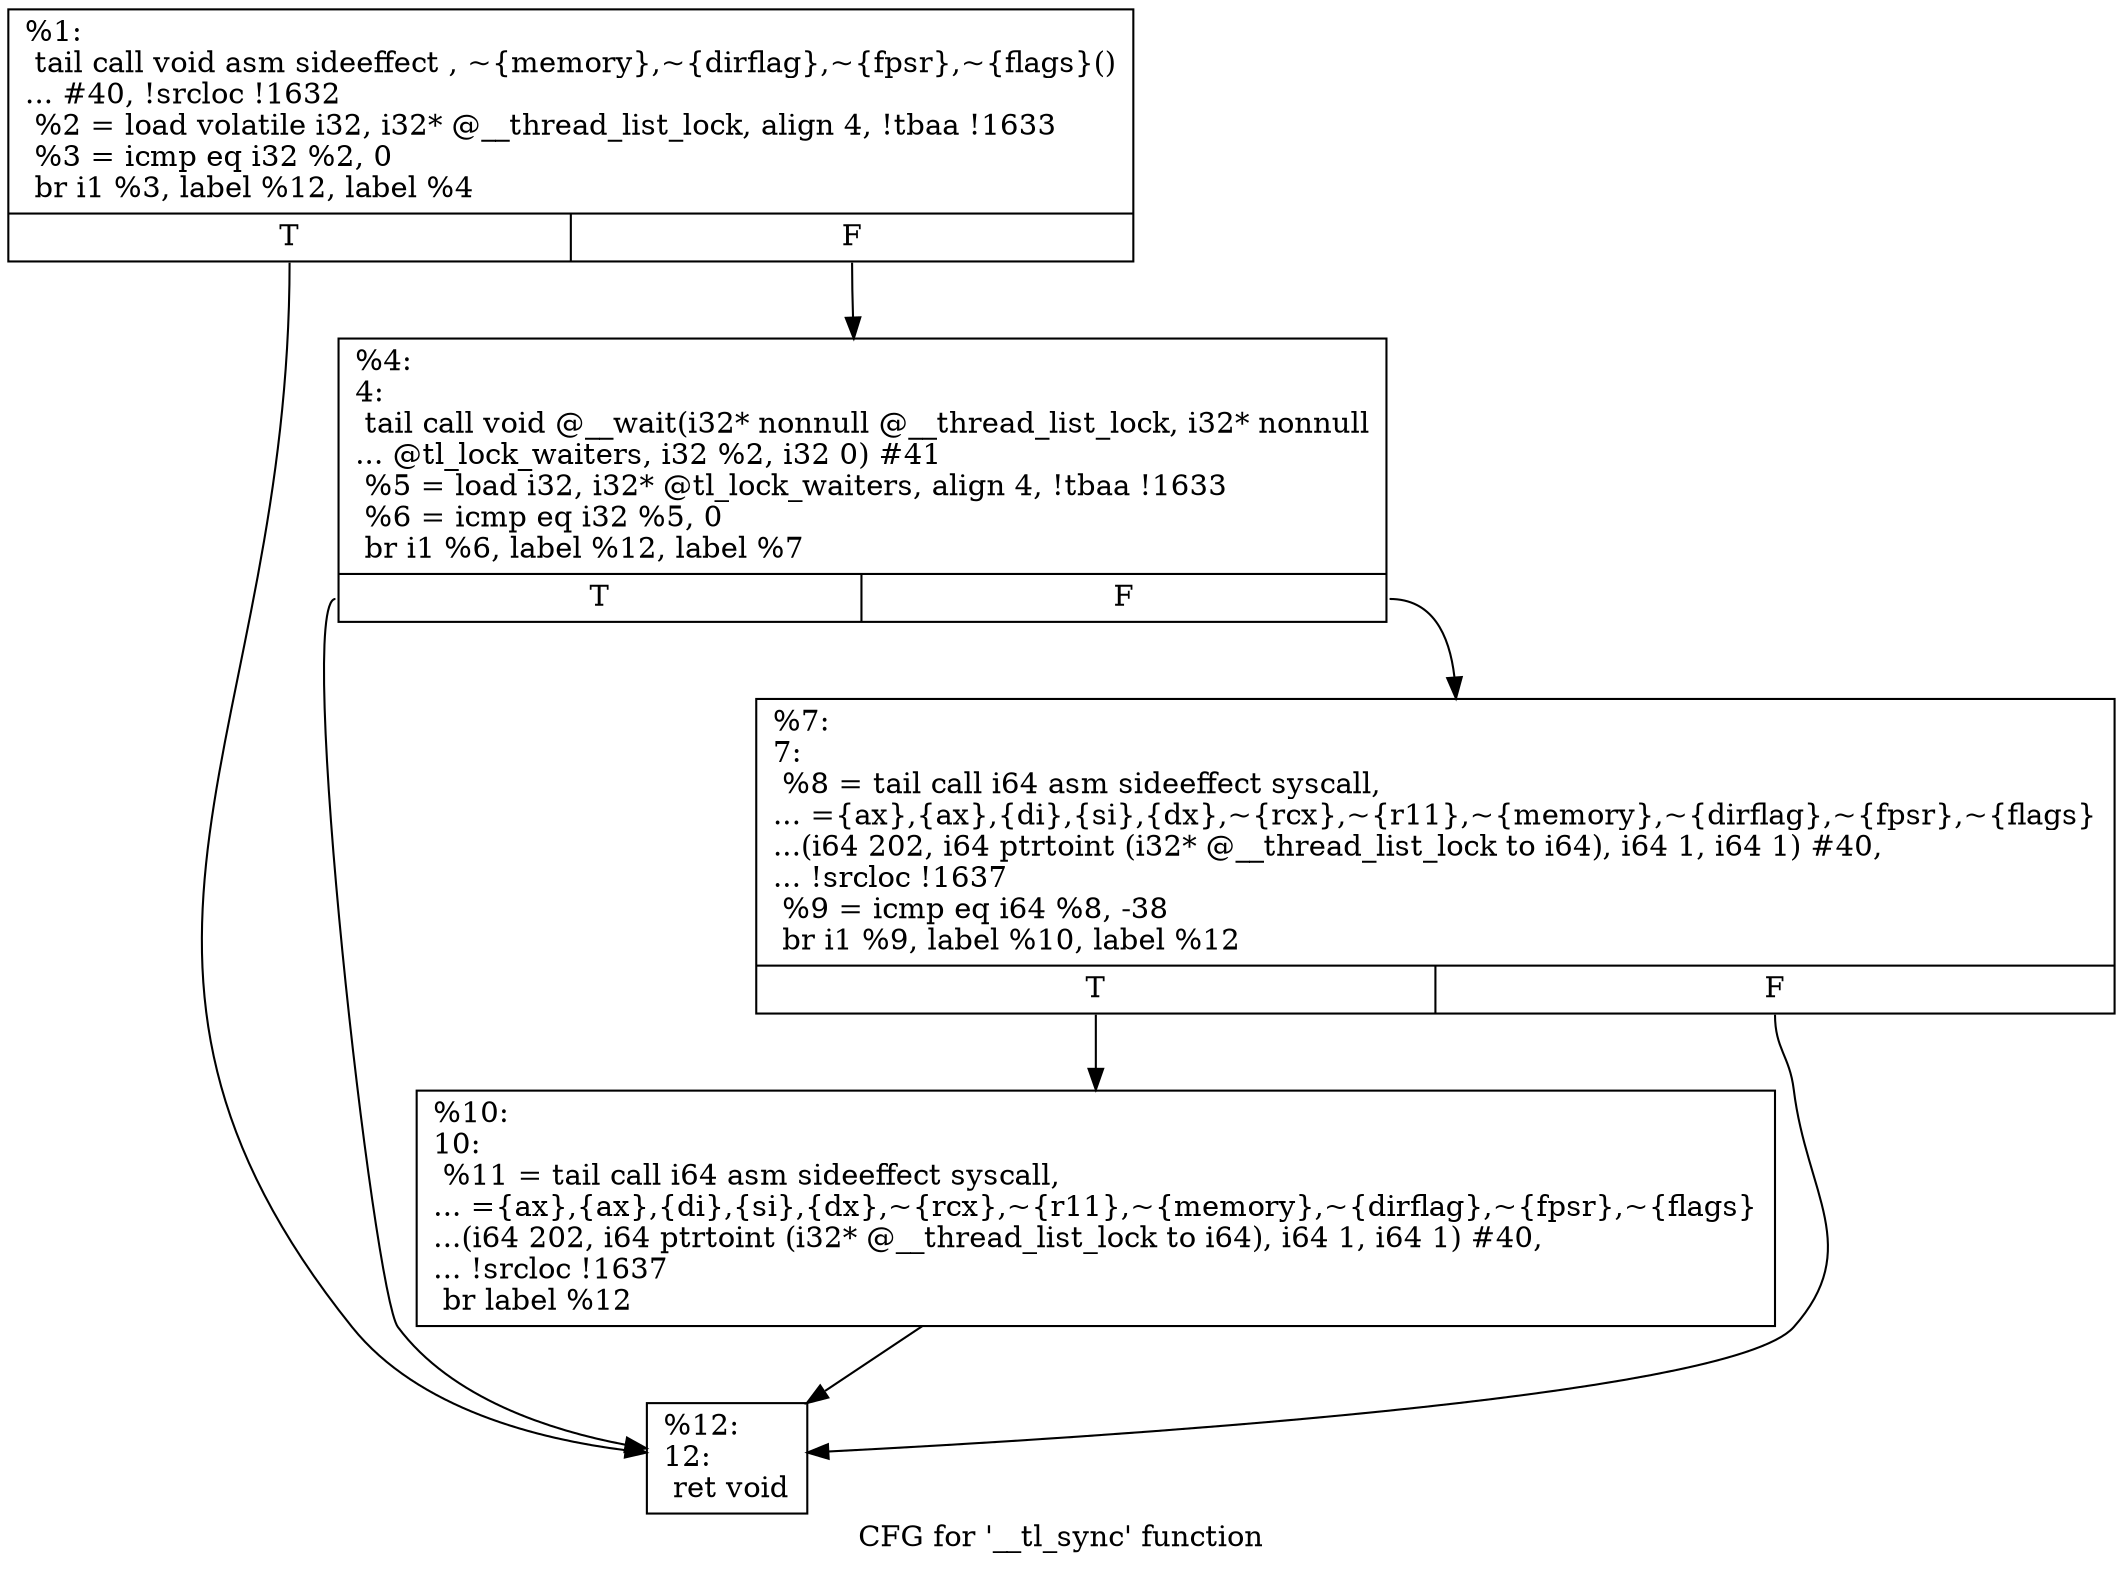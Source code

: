 digraph "CFG for '__tl_sync' function" {
	label="CFG for '__tl_sync' function";

	Node0x1cff6a0 [shape=record,label="{%1:\l  tail call void asm sideeffect , ~\{memory\},~\{dirflag\},~\{fpsr\},~\{flags\}()\l... #40, !srcloc !1632\l  %2 = load volatile i32, i32* @__thread_list_lock, align 4, !tbaa !1633\l  %3 = icmp eq i32 %2, 0\l  br i1 %3, label %12, label %4\l|{<s0>T|<s1>F}}"];
	Node0x1cff6a0:s0 -> Node0x1cff810;
	Node0x1cff6a0:s1 -> Node0x1cff720;
	Node0x1cff720 [shape=record,label="{%4:\l4:                                                \l  tail call void @__wait(i32* nonnull @__thread_list_lock, i32* nonnull\l... @tl_lock_waiters, i32 %2, i32 0) #41\l  %5 = load i32, i32* @tl_lock_waiters, align 4, !tbaa !1633\l  %6 = icmp eq i32 %5, 0\l  br i1 %6, label %12, label %7\l|{<s0>T|<s1>F}}"];
	Node0x1cff720:s0 -> Node0x1cff810;
	Node0x1cff720:s1 -> Node0x1cff770;
	Node0x1cff770 [shape=record,label="{%7:\l7:                                                \l  %8 = tail call i64 asm sideeffect syscall,\l... =\{ax\},\{ax\},\{di\},\{si\},\{dx\},~\{rcx\},~\{r11\},~\{memory\},~\{dirflag\},~\{fpsr\},~\{flags\}\l...(i64 202, i64 ptrtoint (i32* @__thread_list_lock to i64), i64 1, i64 1) #40,\l... !srcloc !1637\l  %9 = icmp eq i64 %8, -38\l  br i1 %9, label %10, label %12\l|{<s0>T|<s1>F}}"];
	Node0x1cff770:s0 -> Node0x1cff7c0;
	Node0x1cff770:s1 -> Node0x1cff810;
	Node0x1cff7c0 [shape=record,label="{%10:\l10:                                               \l  %11 = tail call i64 asm sideeffect syscall,\l... =\{ax\},\{ax\},\{di\},\{si\},\{dx\},~\{rcx\},~\{r11\},~\{memory\},~\{dirflag\},~\{fpsr\},~\{flags\}\l...(i64 202, i64 ptrtoint (i32* @__thread_list_lock to i64), i64 1, i64 1) #40,\l... !srcloc !1637\l  br label %12\l}"];
	Node0x1cff7c0 -> Node0x1cff810;
	Node0x1cff810 [shape=record,label="{%12:\l12:                                               \l  ret void\l}"];
}
